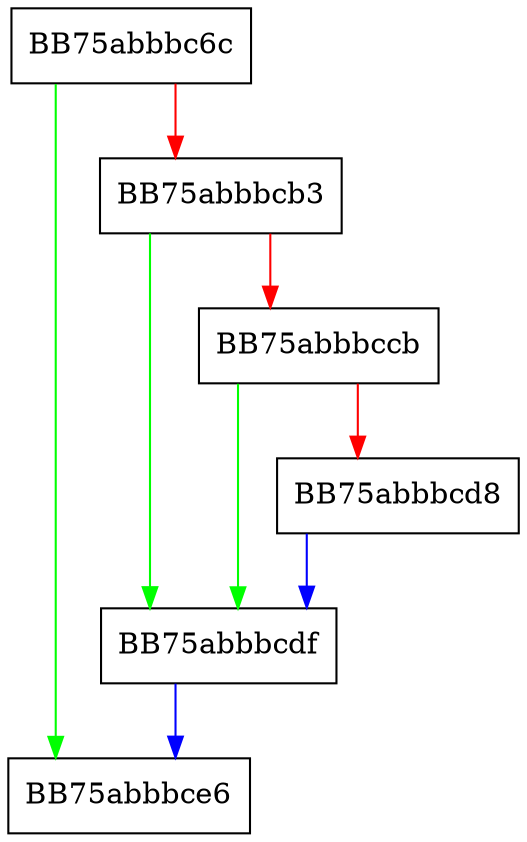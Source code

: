 digraph eIL_emu_intnn {
  node [shape="box"];
  graph [splines=ortho];
  BB75abbbc6c -> BB75abbbce6 [color="green"];
  BB75abbbc6c -> BB75abbbcb3 [color="red"];
  BB75abbbcb3 -> BB75abbbcdf [color="green"];
  BB75abbbcb3 -> BB75abbbccb [color="red"];
  BB75abbbccb -> BB75abbbcdf [color="green"];
  BB75abbbccb -> BB75abbbcd8 [color="red"];
  BB75abbbcd8 -> BB75abbbcdf [color="blue"];
  BB75abbbcdf -> BB75abbbce6 [color="blue"];
}